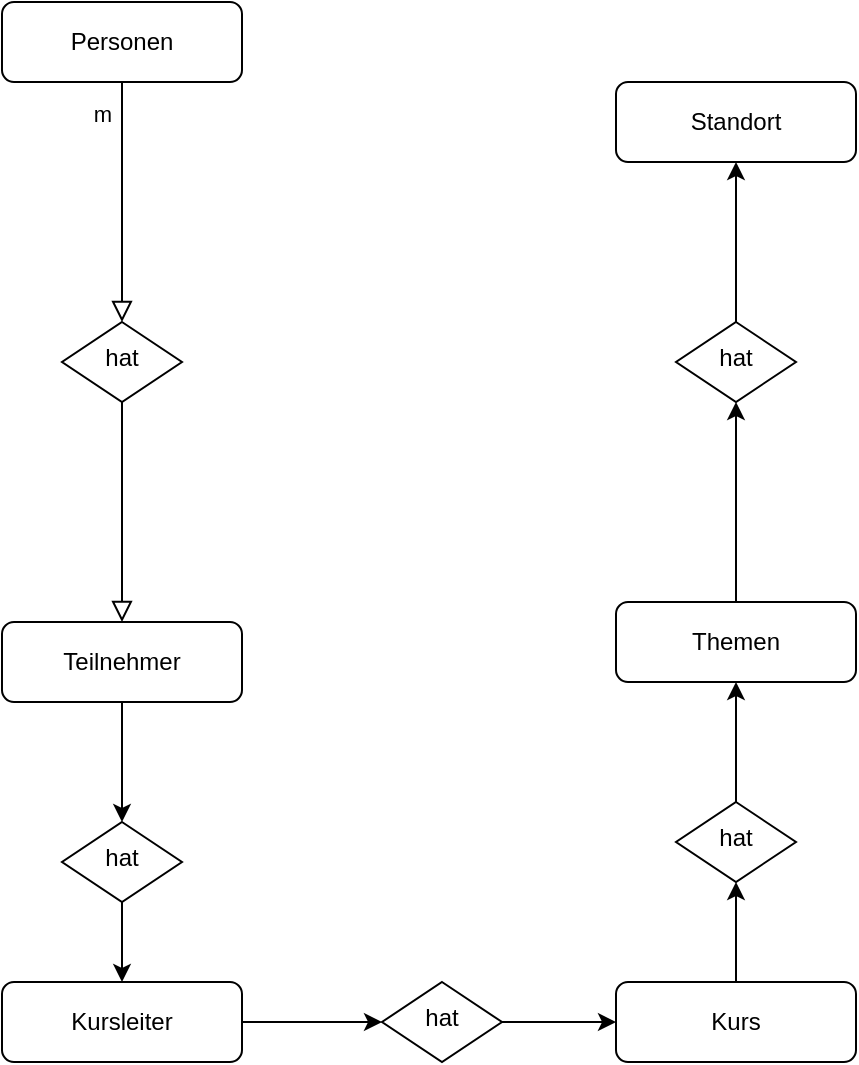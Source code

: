 <mxfile version="21.6.8" type="device">
  <diagram id="C5RBs43oDa-KdzZeNtuy" name="Page-1">
    <mxGraphModel dx="2117" dy="621" grid="1" gridSize="10" guides="1" tooltips="1" connect="1" arrows="1" fold="1" page="1" pageScale="1" pageWidth="827" pageHeight="1169" math="0" shadow="0">
      <root>
        <mxCell id="WIyWlLk6GJQsqaUBKTNV-0" />
        <mxCell id="WIyWlLk6GJQsqaUBKTNV-1" parent="WIyWlLk6GJQsqaUBKTNV-0" />
        <mxCell id="WIyWlLk6GJQsqaUBKTNV-2" value="" style="rounded=0;html=1;jettySize=auto;orthogonalLoop=1;fontSize=11;endArrow=block;endFill=0;endSize=8;strokeWidth=1;shadow=0;labelBackgroundColor=none;edgeStyle=orthogonalEdgeStyle;" parent="WIyWlLk6GJQsqaUBKTNV-1" source="WIyWlLk6GJQsqaUBKTNV-3" target="WIyWlLk6GJQsqaUBKTNV-6" edge="1">
          <mxGeometry relative="1" as="geometry" />
        </mxCell>
        <mxCell id="PGQp6En7zRqwjc5P3Mbo-0" value="m" style="edgeLabel;html=1;align=center;verticalAlign=middle;resizable=0;points=[];" vertex="1" connectable="0" parent="WIyWlLk6GJQsqaUBKTNV-2">
          <mxGeometry x="-0.74" y="1" relative="1" as="geometry">
            <mxPoint x="-11" as="offset" />
          </mxGeometry>
        </mxCell>
        <mxCell id="WIyWlLk6GJQsqaUBKTNV-3" value="Personen" style="rounded=1;whiteSpace=wrap;html=1;fontSize=12;glass=0;strokeWidth=1;shadow=0;" parent="WIyWlLk6GJQsqaUBKTNV-1" vertex="1">
          <mxGeometry x="-720" y="40" width="120" height="40" as="geometry" />
        </mxCell>
        <mxCell id="WIyWlLk6GJQsqaUBKTNV-5" value="" style="edgeStyle=orthogonalEdgeStyle;rounded=0;html=1;jettySize=auto;orthogonalLoop=1;fontSize=11;endArrow=block;endFill=0;endSize=8;strokeWidth=1;shadow=0;labelBackgroundColor=none;" parent="WIyWlLk6GJQsqaUBKTNV-1" source="WIyWlLk6GJQsqaUBKTNV-6" target="WIyWlLk6GJQsqaUBKTNV-7" edge="1">
          <mxGeometry y="10" relative="1" as="geometry">
            <mxPoint as="offset" />
          </mxGeometry>
        </mxCell>
        <mxCell id="WIyWlLk6GJQsqaUBKTNV-6" value="hat" style="rhombus;whiteSpace=wrap;html=1;shadow=0;fontFamily=Helvetica;fontSize=12;align=center;strokeWidth=1;spacing=6;spacingTop=-4;" parent="WIyWlLk6GJQsqaUBKTNV-1" vertex="1">
          <mxGeometry x="-690" y="200" width="60" height="40" as="geometry" />
        </mxCell>
        <mxCell id="PGQp6En7zRqwjc5P3Mbo-3" style="edgeStyle=orthogonalEdgeStyle;rounded=0;orthogonalLoop=1;jettySize=auto;html=1;" edge="1" parent="WIyWlLk6GJQsqaUBKTNV-1" source="WIyWlLk6GJQsqaUBKTNV-7" target="PGQp6En7zRqwjc5P3Mbo-2">
          <mxGeometry relative="1" as="geometry" />
        </mxCell>
        <mxCell id="WIyWlLk6GJQsqaUBKTNV-7" value="Teilnehmer" style="rounded=1;whiteSpace=wrap;html=1;fontSize=12;glass=0;strokeWidth=1;shadow=0;" parent="WIyWlLk6GJQsqaUBKTNV-1" vertex="1">
          <mxGeometry x="-720" y="350" width="120" height="40" as="geometry" />
        </mxCell>
        <mxCell id="PGQp6En7zRqwjc5P3Mbo-11" style="edgeStyle=orthogonalEdgeStyle;rounded=0;orthogonalLoop=1;jettySize=auto;html=1;entryX=0;entryY=0.5;entryDx=0;entryDy=0;" edge="1" parent="WIyWlLk6GJQsqaUBKTNV-1" source="PGQp6En7zRqwjc5P3Mbo-1" target="PGQp6En7zRqwjc5P3Mbo-9">
          <mxGeometry relative="1" as="geometry" />
        </mxCell>
        <mxCell id="PGQp6En7zRqwjc5P3Mbo-1" value="Kursleiter" style="rounded=1;whiteSpace=wrap;html=1;fontSize=12;glass=0;strokeWidth=1;shadow=0;" vertex="1" parent="WIyWlLk6GJQsqaUBKTNV-1">
          <mxGeometry x="-720" y="530" width="120" height="40" as="geometry" />
        </mxCell>
        <mxCell id="PGQp6En7zRqwjc5P3Mbo-4" style="edgeStyle=orthogonalEdgeStyle;rounded=0;orthogonalLoop=1;jettySize=auto;html=1;" edge="1" parent="WIyWlLk6GJQsqaUBKTNV-1" source="PGQp6En7zRqwjc5P3Mbo-2" target="PGQp6En7zRqwjc5P3Mbo-1">
          <mxGeometry relative="1" as="geometry" />
        </mxCell>
        <mxCell id="PGQp6En7zRqwjc5P3Mbo-2" value="hat" style="rhombus;whiteSpace=wrap;html=1;shadow=0;fontFamily=Helvetica;fontSize=12;align=center;strokeWidth=1;spacing=6;spacingTop=-4;" vertex="1" parent="WIyWlLk6GJQsqaUBKTNV-1">
          <mxGeometry x="-690" y="450" width="60" height="40" as="geometry" />
        </mxCell>
        <mxCell id="PGQp6En7zRqwjc5P3Mbo-13" style="edgeStyle=orthogonalEdgeStyle;rounded=0;orthogonalLoop=1;jettySize=auto;html=1;entryX=0.5;entryY=1;entryDx=0;entryDy=0;" edge="1" parent="WIyWlLk6GJQsqaUBKTNV-1" source="PGQp6En7zRqwjc5P3Mbo-6" target="PGQp6En7zRqwjc5P3Mbo-14">
          <mxGeometry relative="1" as="geometry">
            <mxPoint x="-353" y="490" as="targetPoint" />
          </mxGeometry>
        </mxCell>
        <mxCell id="PGQp6En7zRqwjc5P3Mbo-6" value="Kurs" style="rounded=1;whiteSpace=wrap;html=1;fontSize=12;glass=0;strokeWidth=1;shadow=0;" vertex="1" parent="WIyWlLk6GJQsqaUBKTNV-1">
          <mxGeometry x="-413" y="530" width="120" height="40" as="geometry" />
        </mxCell>
        <mxCell id="PGQp6En7zRqwjc5P3Mbo-24" style="edgeStyle=orthogonalEdgeStyle;rounded=0;orthogonalLoop=1;jettySize=auto;html=1;entryX=0.5;entryY=1;entryDx=0;entryDy=0;" edge="1" parent="WIyWlLk6GJQsqaUBKTNV-1" source="PGQp6En7zRqwjc5P3Mbo-7" target="PGQp6En7zRqwjc5P3Mbo-25">
          <mxGeometry relative="1" as="geometry">
            <mxPoint x="-353" y="270" as="targetPoint" />
          </mxGeometry>
        </mxCell>
        <mxCell id="PGQp6En7zRqwjc5P3Mbo-7" value="Themen" style="rounded=1;whiteSpace=wrap;html=1;fontSize=12;glass=0;strokeWidth=1;shadow=0;" vertex="1" parent="WIyWlLk6GJQsqaUBKTNV-1">
          <mxGeometry x="-413" y="340" width="120" height="40" as="geometry" />
        </mxCell>
        <mxCell id="PGQp6En7zRqwjc5P3Mbo-12" style="edgeStyle=orthogonalEdgeStyle;rounded=0;orthogonalLoop=1;jettySize=auto;html=1;entryX=0;entryY=0.5;entryDx=0;entryDy=0;" edge="1" parent="WIyWlLk6GJQsqaUBKTNV-1" source="PGQp6En7zRqwjc5P3Mbo-9" target="PGQp6En7zRqwjc5P3Mbo-6">
          <mxGeometry relative="1" as="geometry" />
        </mxCell>
        <mxCell id="PGQp6En7zRqwjc5P3Mbo-9" value="hat" style="rhombus;whiteSpace=wrap;html=1;shadow=0;fontFamily=Helvetica;fontSize=12;align=center;strokeWidth=1;spacing=6;spacingTop=-4;" vertex="1" parent="WIyWlLk6GJQsqaUBKTNV-1">
          <mxGeometry x="-530" y="530" width="60" height="40" as="geometry" />
        </mxCell>
        <mxCell id="PGQp6En7zRqwjc5P3Mbo-15" style="edgeStyle=orthogonalEdgeStyle;rounded=0;orthogonalLoop=1;jettySize=auto;html=1;entryX=0.5;entryY=1;entryDx=0;entryDy=0;" edge="1" parent="WIyWlLk6GJQsqaUBKTNV-1" source="PGQp6En7zRqwjc5P3Mbo-14" target="PGQp6En7zRqwjc5P3Mbo-7">
          <mxGeometry relative="1" as="geometry" />
        </mxCell>
        <mxCell id="PGQp6En7zRqwjc5P3Mbo-14" value="hat" style="rhombus;whiteSpace=wrap;html=1;shadow=0;fontFamily=Helvetica;fontSize=12;align=center;strokeWidth=1;spacing=6;spacingTop=-4;" vertex="1" parent="WIyWlLk6GJQsqaUBKTNV-1">
          <mxGeometry x="-383" y="440" width="60" height="40" as="geometry" />
        </mxCell>
        <mxCell id="PGQp6En7zRqwjc5P3Mbo-20" value="Standort" style="rounded=1;whiteSpace=wrap;html=1;fontSize=12;glass=0;strokeWidth=1;shadow=0;" vertex="1" parent="WIyWlLk6GJQsqaUBKTNV-1">
          <mxGeometry x="-413" y="80" width="120" height="40" as="geometry" />
        </mxCell>
        <mxCell id="PGQp6En7zRqwjc5P3Mbo-27" style="edgeStyle=orthogonalEdgeStyle;rounded=0;orthogonalLoop=1;jettySize=auto;html=1;entryX=0.5;entryY=1;entryDx=0;entryDy=0;" edge="1" parent="WIyWlLk6GJQsqaUBKTNV-1" source="PGQp6En7zRqwjc5P3Mbo-25" target="PGQp6En7zRqwjc5P3Mbo-20">
          <mxGeometry relative="1" as="geometry" />
        </mxCell>
        <mxCell id="PGQp6En7zRqwjc5P3Mbo-25" value="hat" style="rhombus;whiteSpace=wrap;html=1;shadow=0;fontFamily=Helvetica;fontSize=12;align=center;strokeWidth=1;spacing=6;spacingTop=-4;" vertex="1" parent="WIyWlLk6GJQsqaUBKTNV-1">
          <mxGeometry x="-383" y="200" width="60" height="40" as="geometry" />
        </mxCell>
      </root>
    </mxGraphModel>
  </diagram>
</mxfile>

